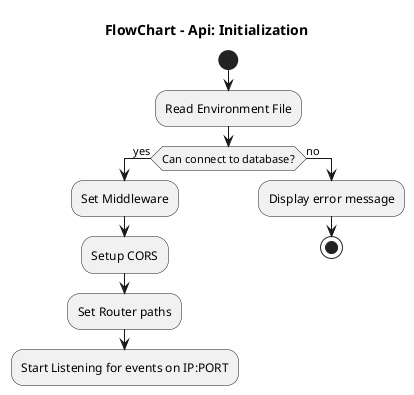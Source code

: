 @startuml FlowChart - Api: Initialization
title FlowChart - Api: Initialization

start
:Read Environment File;

if (Can connect to database?) then (yes)
    :Set Middleware;
    :Setup CORS;
    :Set Router paths;
    :Start Listening for events on IP:PORT;
    detach
else (no)
    :Display error message;
    stop
endif

@enduml
